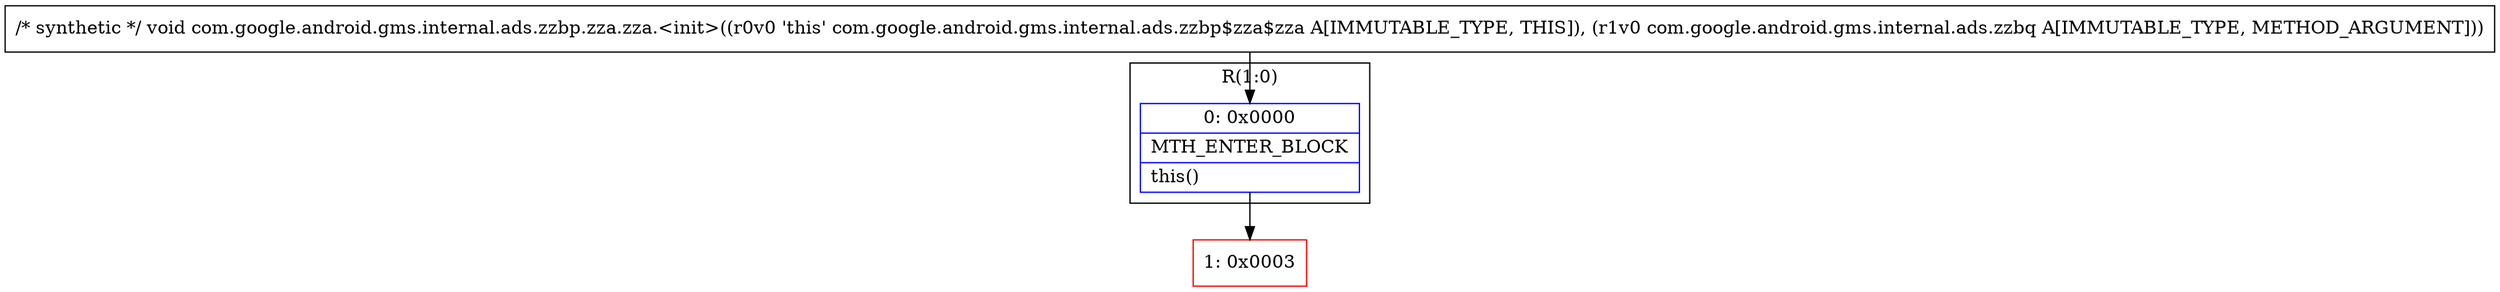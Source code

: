 digraph "CFG forcom.google.android.gms.internal.ads.zzbp.zza.zza.\<init\>(Lcom\/google\/android\/gms\/internal\/ads\/zzbq;)V" {
subgraph cluster_Region_1003040167 {
label = "R(1:0)";
node [shape=record,color=blue];
Node_0 [shape=record,label="{0\:\ 0x0000|MTH_ENTER_BLOCK\l|this()\l}"];
}
Node_1 [shape=record,color=red,label="{1\:\ 0x0003}"];
MethodNode[shape=record,label="{\/* synthetic *\/ void com.google.android.gms.internal.ads.zzbp.zza.zza.\<init\>((r0v0 'this' com.google.android.gms.internal.ads.zzbp$zza$zza A[IMMUTABLE_TYPE, THIS]), (r1v0 com.google.android.gms.internal.ads.zzbq A[IMMUTABLE_TYPE, METHOD_ARGUMENT])) }"];
MethodNode -> Node_0;
Node_0 -> Node_1;
}

